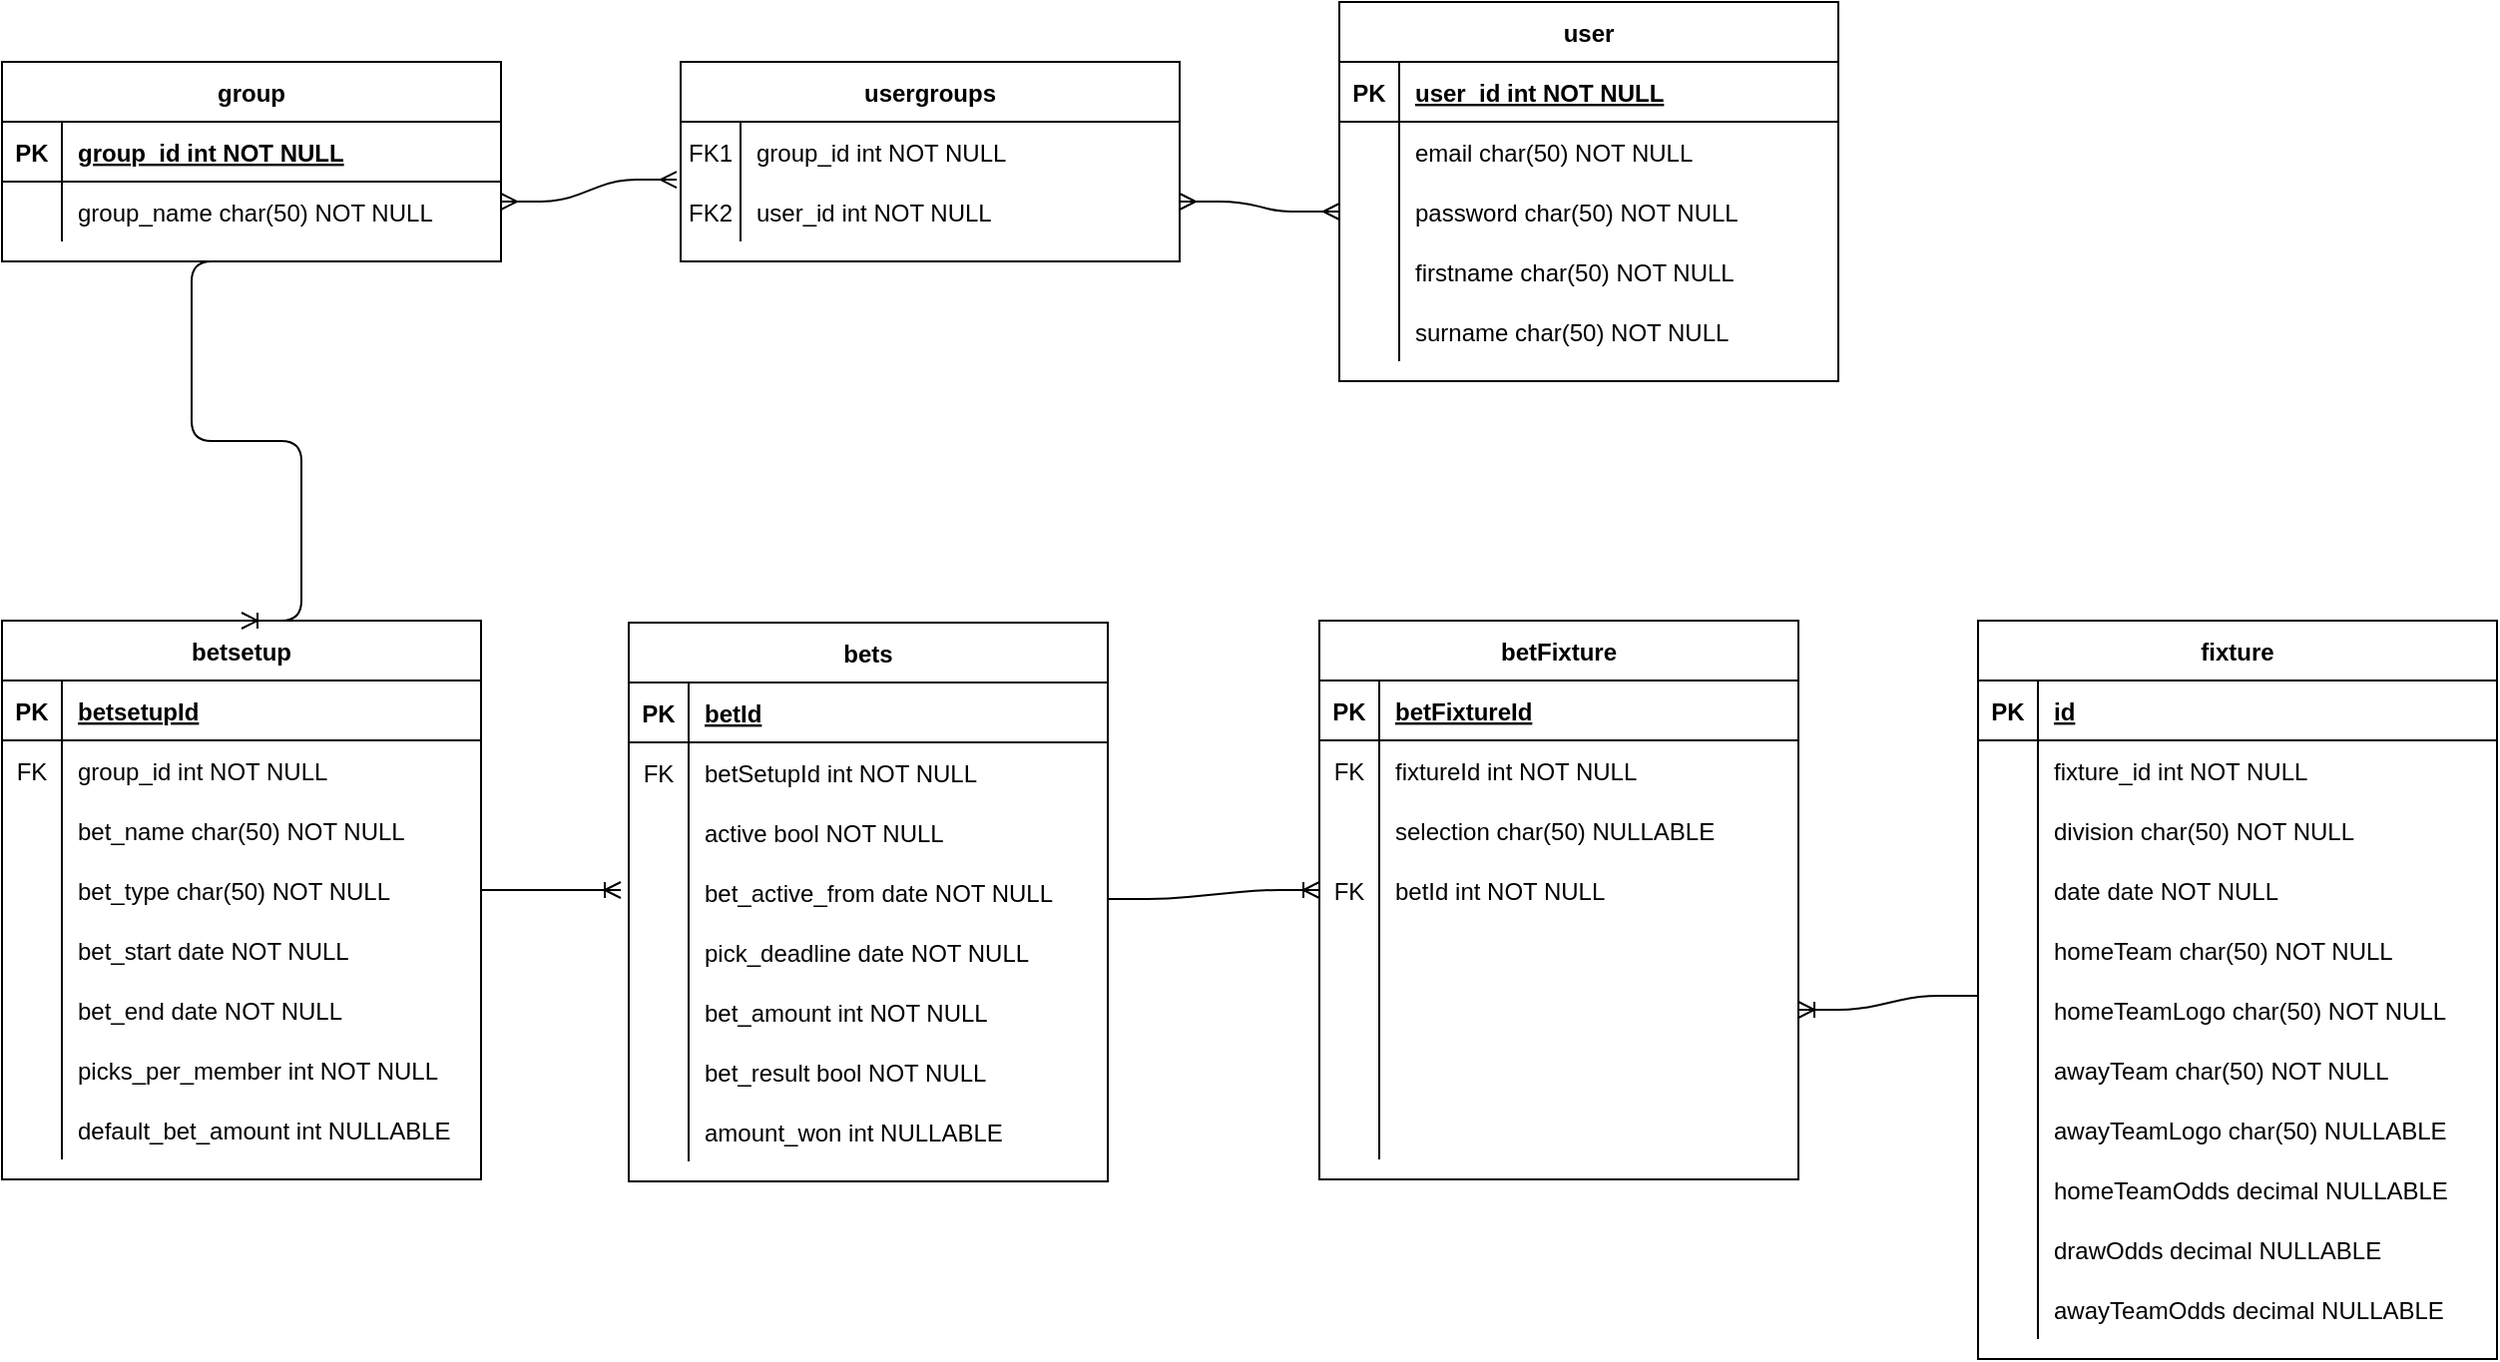 <mxfile version="14.2.7" type="github">
  <diagram id="R2lEEEUBdFMjLlhIrx00" name="Page-1">
    <mxGraphModel dx="1422" dy="763" grid="1" gridSize="10" guides="1" tooltips="1" connect="1" arrows="1" fold="1" page="1" pageScale="1" pageWidth="1600" pageHeight="900" math="0" shadow="0" extFonts="Permanent Marker^https://fonts.googleapis.com/css?family=Permanent+Marker">
      <root>
        <mxCell id="0" />
        <mxCell id="1" parent="0" />
        <mxCell id="C-vyLk0tnHw3VtMMgP7b-2" value="usergroups" style="shape=table;startSize=30;container=1;collapsible=1;childLayout=tableLayout;fixedRows=1;rowLines=0;fontStyle=1;align=center;resizeLast=1;" parent="1" vertex="1">
          <mxGeometry x="370" y="110" width="250" height="100" as="geometry" />
        </mxCell>
        <mxCell id="C-vyLk0tnHw3VtMMgP7b-6" value="" style="shape=partialRectangle;collapsible=0;dropTarget=0;pointerEvents=0;fillColor=none;points=[[0,0.5],[1,0.5]];portConstraint=eastwest;top=0;left=0;right=0;bottom=0;" parent="C-vyLk0tnHw3VtMMgP7b-2" vertex="1">
          <mxGeometry y="30" width="250" height="30" as="geometry" />
        </mxCell>
        <mxCell id="C-vyLk0tnHw3VtMMgP7b-7" value="FK1" style="shape=partialRectangle;overflow=hidden;connectable=0;fillColor=none;top=0;left=0;bottom=0;right=0;" parent="C-vyLk0tnHw3VtMMgP7b-6" vertex="1">
          <mxGeometry width="30" height="30" as="geometry" />
        </mxCell>
        <mxCell id="C-vyLk0tnHw3VtMMgP7b-8" value="group_id int NOT NULL" style="shape=partialRectangle;overflow=hidden;connectable=0;fillColor=none;top=0;left=0;bottom=0;right=0;align=left;spacingLeft=6;" parent="C-vyLk0tnHw3VtMMgP7b-6" vertex="1">
          <mxGeometry x="30" width="220" height="30" as="geometry" />
        </mxCell>
        <mxCell id="C-vyLk0tnHw3VtMMgP7b-9" value="" style="shape=partialRectangle;collapsible=0;dropTarget=0;pointerEvents=0;fillColor=none;points=[[0,0.5],[1,0.5]];portConstraint=eastwest;top=0;left=0;right=0;bottom=0;" parent="C-vyLk0tnHw3VtMMgP7b-2" vertex="1">
          <mxGeometry y="60" width="250" height="30" as="geometry" />
        </mxCell>
        <mxCell id="C-vyLk0tnHw3VtMMgP7b-10" value="FK2" style="shape=partialRectangle;overflow=hidden;connectable=0;fillColor=none;top=0;left=0;bottom=0;right=0;" parent="C-vyLk0tnHw3VtMMgP7b-9" vertex="1">
          <mxGeometry width="30" height="30" as="geometry" />
        </mxCell>
        <mxCell id="C-vyLk0tnHw3VtMMgP7b-11" value="user_id int NOT NULL" style="shape=partialRectangle;overflow=hidden;connectable=0;fillColor=none;top=0;left=0;bottom=0;right=0;align=left;spacingLeft=6;" parent="C-vyLk0tnHw3VtMMgP7b-9" vertex="1">
          <mxGeometry x="30" width="220" height="30" as="geometry" />
        </mxCell>
        <mxCell id="C-vyLk0tnHw3VtMMgP7b-13" value="user" style="shape=table;startSize=30;container=1;collapsible=1;childLayout=tableLayout;fixedRows=1;rowLines=0;fontStyle=1;align=center;resizeLast=1;" parent="1" vertex="1">
          <mxGeometry x="700" y="80" width="250" height="190" as="geometry">
            <mxRectangle x="450" y="280" width="60" height="30" as="alternateBounds" />
          </mxGeometry>
        </mxCell>
        <mxCell id="C-vyLk0tnHw3VtMMgP7b-14" value="" style="shape=partialRectangle;collapsible=0;dropTarget=0;pointerEvents=0;fillColor=none;points=[[0,0.5],[1,0.5]];portConstraint=eastwest;top=0;left=0;right=0;bottom=1;" parent="C-vyLk0tnHw3VtMMgP7b-13" vertex="1">
          <mxGeometry y="30" width="250" height="30" as="geometry" />
        </mxCell>
        <mxCell id="C-vyLk0tnHw3VtMMgP7b-15" value="PK" style="shape=partialRectangle;overflow=hidden;connectable=0;fillColor=none;top=0;left=0;bottom=0;right=0;fontStyle=1;" parent="C-vyLk0tnHw3VtMMgP7b-14" vertex="1">
          <mxGeometry width="30" height="30" as="geometry" />
        </mxCell>
        <mxCell id="C-vyLk0tnHw3VtMMgP7b-16" value="user_id int NOT NULL " style="shape=partialRectangle;overflow=hidden;connectable=0;fillColor=none;top=0;left=0;bottom=0;right=0;align=left;spacingLeft=6;fontStyle=5;" parent="C-vyLk0tnHw3VtMMgP7b-14" vertex="1">
          <mxGeometry x="30" width="220" height="30" as="geometry" />
        </mxCell>
        <mxCell id="C-vyLk0tnHw3VtMMgP7b-17" value="" style="shape=partialRectangle;collapsible=0;dropTarget=0;pointerEvents=0;fillColor=none;points=[[0,0.5],[1,0.5]];portConstraint=eastwest;top=0;left=0;right=0;bottom=0;" parent="C-vyLk0tnHw3VtMMgP7b-13" vertex="1">
          <mxGeometry y="60" width="250" height="30" as="geometry" />
        </mxCell>
        <mxCell id="C-vyLk0tnHw3VtMMgP7b-18" value="" style="shape=partialRectangle;overflow=hidden;connectable=0;fillColor=none;top=0;left=0;bottom=0;right=0;" parent="C-vyLk0tnHw3VtMMgP7b-17" vertex="1">
          <mxGeometry width="30" height="30" as="geometry" />
        </mxCell>
        <mxCell id="C-vyLk0tnHw3VtMMgP7b-19" value="email char(50) NOT NULL" style="shape=partialRectangle;overflow=hidden;connectable=0;fillColor=none;top=0;left=0;bottom=0;right=0;align=left;spacingLeft=6;" parent="C-vyLk0tnHw3VtMMgP7b-17" vertex="1">
          <mxGeometry x="30" width="220" height="30" as="geometry" />
        </mxCell>
        <mxCell id="C-vyLk0tnHw3VtMMgP7b-20" value="" style="shape=partialRectangle;collapsible=0;dropTarget=0;pointerEvents=0;fillColor=none;points=[[0,0.5],[1,0.5]];portConstraint=eastwest;top=0;left=0;right=0;bottom=0;" parent="C-vyLk0tnHw3VtMMgP7b-13" vertex="1">
          <mxGeometry y="90" width="250" height="30" as="geometry" />
        </mxCell>
        <mxCell id="C-vyLk0tnHw3VtMMgP7b-21" value="" style="shape=partialRectangle;overflow=hidden;connectable=0;fillColor=none;top=0;left=0;bottom=0;right=0;" parent="C-vyLk0tnHw3VtMMgP7b-20" vertex="1">
          <mxGeometry width="30" height="30" as="geometry" />
        </mxCell>
        <mxCell id="C-vyLk0tnHw3VtMMgP7b-22" value="password char(50) NOT NULL" style="shape=partialRectangle;overflow=hidden;connectable=0;fillColor=none;top=0;left=0;bottom=0;right=0;align=left;spacingLeft=6;" parent="C-vyLk0tnHw3VtMMgP7b-20" vertex="1">
          <mxGeometry x="30" width="220" height="30" as="geometry" />
        </mxCell>
        <mxCell id="M3J5RKc8SscVKrn_8IA6-20" style="shape=partialRectangle;collapsible=0;dropTarget=0;pointerEvents=0;fillColor=none;points=[[0,0.5],[1,0.5]];portConstraint=eastwest;top=0;left=0;right=0;bottom=0;" parent="C-vyLk0tnHw3VtMMgP7b-13" vertex="1">
          <mxGeometry y="120" width="250" height="30" as="geometry" />
        </mxCell>
        <mxCell id="M3J5RKc8SscVKrn_8IA6-21" style="shape=partialRectangle;overflow=hidden;connectable=0;fillColor=none;top=0;left=0;bottom=0;right=0;" parent="M3J5RKc8SscVKrn_8IA6-20" vertex="1">
          <mxGeometry width="30" height="30" as="geometry" />
        </mxCell>
        <mxCell id="M3J5RKc8SscVKrn_8IA6-22" value="firstname char(50) NOT NULL" style="shape=partialRectangle;overflow=hidden;connectable=0;fillColor=none;top=0;left=0;bottom=0;right=0;align=left;spacingLeft=6;" parent="M3J5RKc8SscVKrn_8IA6-20" vertex="1">
          <mxGeometry x="30" width="220" height="30" as="geometry" />
        </mxCell>
        <mxCell id="M3J5RKc8SscVKrn_8IA6-23" style="shape=partialRectangle;collapsible=0;dropTarget=0;pointerEvents=0;fillColor=none;points=[[0,0.5],[1,0.5]];portConstraint=eastwest;top=0;left=0;right=0;bottom=0;" parent="C-vyLk0tnHw3VtMMgP7b-13" vertex="1">
          <mxGeometry y="150" width="250" height="30" as="geometry" />
        </mxCell>
        <mxCell id="M3J5RKc8SscVKrn_8IA6-24" style="shape=partialRectangle;overflow=hidden;connectable=0;fillColor=none;top=0;left=0;bottom=0;right=0;" parent="M3J5RKc8SscVKrn_8IA6-23" vertex="1">
          <mxGeometry width="30" height="30" as="geometry" />
        </mxCell>
        <mxCell id="M3J5RKc8SscVKrn_8IA6-25" value="surname char(50) NOT NULL" style="shape=partialRectangle;overflow=hidden;connectable=0;fillColor=none;top=0;left=0;bottom=0;right=0;align=left;spacingLeft=6;" parent="M3J5RKc8SscVKrn_8IA6-23" vertex="1">
          <mxGeometry x="30" width="220" height="30" as="geometry" />
        </mxCell>
        <mxCell id="C-vyLk0tnHw3VtMMgP7b-23" value="group" style="shape=table;startSize=30;container=1;collapsible=1;childLayout=tableLayout;fixedRows=1;rowLines=0;fontStyle=1;align=center;resizeLast=1;" parent="1" vertex="1">
          <mxGeometry x="30" y="110" width="250" height="100" as="geometry" />
        </mxCell>
        <mxCell id="C-vyLk0tnHw3VtMMgP7b-24" value="" style="shape=partialRectangle;collapsible=0;dropTarget=0;pointerEvents=0;fillColor=none;points=[[0,0.5],[1,0.5]];portConstraint=eastwest;top=0;left=0;right=0;bottom=1;" parent="C-vyLk0tnHw3VtMMgP7b-23" vertex="1">
          <mxGeometry y="30" width="250" height="30" as="geometry" />
        </mxCell>
        <mxCell id="C-vyLk0tnHw3VtMMgP7b-25" value="PK" style="shape=partialRectangle;overflow=hidden;connectable=0;fillColor=none;top=0;left=0;bottom=0;right=0;fontStyle=1;" parent="C-vyLk0tnHw3VtMMgP7b-24" vertex="1">
          <mxGeometry width="30" height="30" as="geometry" />
        </mxCell>
        <mxCell id="C-vyLk0tnHw3VtMMgP7b-26" value="group_id int NOT NULL " style="shape=partialRectangle;overflow=hidden;connectable=0;fillColor=none;top=0;left=0;bottom=0;right=0;align=left;spacingLeft=6;fontStyle=5;" parent="C-vyLk0tnHw3VtMMgP7b-24" vertex="1">
          <mxGeometry x="30" width="220" height="30" as="geometry" />
        </mxCell>
        <mxCell id="C-vyLk0tnHw3VtMMgP7b-27" value="" style="shape=partialRectangle;collapsible=0;dropTarget=0;pointerEvents=0;fillColor=none;points=[[0,0.5],[1,0.5]];portConstraint=eastwest;top=0;left=0;right=0;bottom=0;" parent="C-vyLk0tnHw3VtMMgP7b-23" vertex="1">
          <mxGeometry y="60" width="250" height="30" as="geometry" />
        </mxCell>
        <mxCell id="C-vyLk0tnHw3VtMMgP7b-28" value="" style="shape=partialRectangle;overflow=hidden;connectable=0;fillColor=none;top=0;left=0;bottom=0;right=0;" parent="C-vyLk0tnHw3VtMMgP7b-27" vertex="1">
          <mxGeometry width="30" height="30" as="geometry" />
        </mxCell>
        <mxCell id="C-vyLk0tnHw3VtMMgP7b-29" value="group_name char(50) NOT NULL" style="shape=partialRectangle;overflow=hidden;connectable=0;fillColor=none;top=0;left=0;bottom=0;right=0;align=left;spacingLeft=6;" parent="C-vyLk0tnHw3VtMMgP7b-27" vertex="1">
          <mxGeometry x="30" width="220" height="30" as="geometry" />
        </mxCell>
        <mxCell id="M3J5RKc8SscVKrn_8IA6-26" value="bets" style="shape=table;startSize=30;container=1;collapsible=1;childLayout=tableLayout;fixedRows=1;rowLines=0;fontStyle=1;align=center;resizeLast=1;" parent="1" vertex="1">
          <mxGeometry x="344" y="391" width="240" height="280" as="geometry" />
        </mxCell>
        <mxCell id="M3J5RKc8SscVKrn_8IA6-27" value="" style="shape=partialRectangle;collapsible=0;dropTarget=0;pointerEvents=0;fillColor=none;top=0;left=0;bottom=1;right=0;points=[[0,0.5],[1,0.5]];portConstraint=eastwest;" parent="M3J5RKc8SscVKrn_8IA6-26" vertex="1">
          <mxGeometry y="30" width="240" height="30" as="geometry" />
        </mxCell>
        <mxCell id="M3J5RKc8SscVKrn_8IA6-28" value="PK" style="shape=partialRectangle;connectable=0;fillColor=none;top=0;left=0;bottom=0;right=0;fontStyle=1;overflow=hidden;" parent="M3J5RKc8SscVKrn_8IA6-27" vertex="1">
          <mxGeometry width="30" height="30" as="geometry" />
        </mxCell>
        <mxCell id="M3J5RKc8SscVKrn_8IA6-29" value="betId" style="shape=partialRectangle;connectable=0;fillColor=none;top=0;left=0;bottom=0;right=0;align=left;spacingLeft=6;fontStyle=5;overflow=hidden;" parent="M3J5RKc8SscVKrn_8IA6-27" vertex="1">
          <mxGeometry x="30" width="210" height="30" as="geometry" />
        </mxCell>
        <mxCell id="M3J5RKc8SscVKrn_8IA6-30" value="" style="shape=partialRectangle;collapsible=0;dropTarget=0;pointerEvents=0;fillColor=none;top=0;left=0;bottom=0;right=0;points=[[0,0.5],[1,0.5]];portConstraint=eastwest;" parent="M3J5RKc8SscVKrn_8IA6-26" vertex="1">
          <mxGeometry y="60" width="240" height="30" as="geometry" />
        </mxCell>
        <mxCell id="M3J5RKc8SscVKrn_8IA6-31" value="FK" style="shape=partialRectangle;connectable=0;fillColor=none;top=0;left=0;bottom=0;right=0;editable=1;overflow=hidden;" parent="M3J5RKc8SscVKrn_8IA6-30" vertex="1">
          <mxGeometry width="30" height="30" as="geometry" />
        </mxCell>
        <mxCell id="M3J5RKc8SscVKrn_8IA6-32" value="betSetupId int NOT NULL" style="shape=partialRectangle;connectable=0;fillColor=none;top=0;left=0;bottom=0;right=0;align=left;spacingLeft=6;overflow=hidden;" parent="M3J5RKc8SscVKrn_8IA6-30" vertex="1">
          <mxGeometry x="30" width="210" height="30" as="geometry" />
        </mxCell>
        <mxCell id="M3J5RKc8SscVKrn_8IA6-33" value="" style="shape=partialRectangle;collapsible=0;dropTarget=0;pointerEvents=0;fillColor=none;top=0;left=0;bottom=0;right=0;points=[[0,0.5],[1,0.5]];portConstraint=eastwest;" parent="M3J5RKc8SscVKrn_8IA6-26" vertex="1">
          <mxGeometry y="90" width="240" height="30" as="geometry" />
        </mxCell>
        <mxCell id="M3J5RKc8SscVKrn_8IA6-34" value="" style="shape=partialRectangle;connectable=0;fillColor=none;top=0;left=0;bottom=0;right=0;editable=1;overflow=hidden;" parent="M3J5RKc8SscVKrn_8IA6-33" vertex="1">
          <mxGeometry width="30" height="30" as="geometry" />
        </mxCell>
        <mxCell id="M3J5RKc8SscVKrn_8IA6-35" value="active bool NOT NULL" style="shape=partialRectangle;connectable=0;fillColor=none;top=0;left=0;bottom=0;right=0;align=left;spacingLeft=6;overflow=hidden;" parent="M3J5RKc8SscVKrn_8IA6-33" vertex="1">
          <mxGeometry x="30" width="210" height="30" as="geometry" />
        </mxCell>
        <mxCell id="M3J5RKc8SscVKrn_8IA6-36" value="" style="shape=partialRectangle;collapsible=0;dropTarget=0;pointerEvents=0;fillColor=none;top=0;left=0;bottom=0;right=0;points=[[0,0.5],[1,0.5]];portConstraint=eastwest;" parent="M3J5RKc8SscVKrn_8IA6-26" vertex="1">
          <mxGeometry y="120" width="240" height="30" as="geometry" />
        </mxCell>
        <mxCell id="M3J5RKc8SscVKrn_8IA6-37" value="" style="shape=partialRectangle;connectable=0;fillColor=none;top=0;left=0;bottom=0;right=0;editable=1;overflow=hidden;" parent="M3J5RKc8SscVKrn_8IA6-36" vertex="1">
          <mxGeometry width="30" height="30" as="geometry" />
        </mxCell>
        <mxCell id="M3J5RKc8SscVKrn_8IA6-38" value="bet_active_from date NOT NULL" style="shape=partialRectangle;connectable=0;fillColor=none;top=0;left=0;bottom=0;right=0;align=left;spacingLeft=6;overflow=hidden;" parent="M3J5RKc8SscVKrn_8IA6-36" vertex="1">
          <mxGeometry x="30" width="210" height="30" as="geometry" />
        </mxCell>
        <mxCell id="M3J5RKc8SscVKrn_8IA6-42" style="shape=partialRectangle;collapsible=0;dropTarget=0;pointerEvents=0;fillColor=none;top=0;left=0;bottom=0;right=0;points=[[0,0.5],[1,0.5]];portConstraint=eastwest;" parent="M3J5RKc8SscVKrn_8IA6-26" vertex="1">
          <mxGeometry y="150" width="240" height="30" as="geometry" />
        </mxCell>
        <mxCell id="M3J5RKc8SscVKrn_8IA6-43" style="shape=partialRectangle;connectable=0;fillColor=none;top=0;left=0;bottom=0;right=0;editable=1;overflow=hidden;" parent="M3J5RKc8SscVKrn_8IA6-42" vertex="1">
          <mxGeometry width="30" height="30" as="geometry" />
        </mxCell>
        <mxCell id="M3J5RKc8SscVKrn_8IA6-44" value="pick_deadline date NOT NULL" style="shape=partialRectangle;connectable=0;fillColor=none;top=0;left=0;bottom=0;right=0;align=left;spacingLeft=6;overflow=hidden;" parent="M3J5RKc8SscVKrn_8IA6-42" vertex="1">
          <mxGeometry x="30" width="210" height="30" as="geometry" />
        </mxCell>
        <mxCell id="M3J5RKc8SscVKrn_8IA6-39" style="shape=partialRectangle;collapsible=0;dropTarget=0;pointerEvents=0;fillColor=none;top=0;left=0;bottom=0;right=0;points=[[0,0.5],[1,0.5]];portConstraint=eastwest;" parent="M3J5RKc8SscVKrn_8IA6-26" vertex="1">
          <mxGeometry y="180" width="240" height="30" as="geometry" />
        </mxCell>
        <mxCell id="M3J5RKc8SscVKrn_8IA6-40" style="shape=partialRectangle;connectable=0;fillColor=none;top=0;left=0;bottom=0;right=0;editable=1;overflow=hidden;" parent="M3J5RKc8SscVKrn_8IA6-39" vertex="1">
          <mxGeometry width="30" height="30" as="geometry" />
        </mxCell>
        <mxCell id="M3J5RKc8SscVKrn_8IA6-41" value="bet_amount int NOT NULL" style="shape=partialRectangle;connectable=0;fillColor=none;top=0;left=0;bottom=0;right=0;align=left;spacingLeft=6;overflow=hidden;" parent="M3J5RKc8SscVKrn_8IA6-39" vertex="1">
          <mxGeometry x="30" width="210" height="30" as="geometry" />
        </mxCell>
        <mxCell id="M3J5RKc8SscVKrn_8IA6-45" style="shape=partialRectangle;collapsible=0;dropTarget=0;pointerEvents=0;fillColor=none;top=0;left=0;bottom=0;right=0;points=[[0,0.5],[1,0.5]];portConstraint=eastwest;" parent="M3J5RKc8SscVKrn_8IA6-26" vertex="1">
          <mxGeometry y="210" width="240" height="30" as="geometry" />
        </mxCell>
        <mxCell id="M3J5RKc8SscVKrn_8IA6-46" style="shape=partialRectangle;connectable=0;fillColor=none;top=0;left=0;bottom=0;right=0;editable=1;overflow=hidden;" parent="M3J5RKc8SscVKrn_8IA6-45" vertex="1">
          <mxGeometry width="30" height="30" as="geometry" />
        </mxCell>
        <mxCell id="M3J5RKc8SscVKrn_8IA6-47" value="bet_result bool NOT NULL" style="shape=partialRectangle;connectable=0;fillColor=none;top=0;left=0;bottom=0;right=0;align=left;spacingLeft=6;overflow=hidden;" parent="M3J5RKc8SscVKrn_8IA6-45" vertex="1">
          <mxGeometry x="30" width="210" height="30" as="geometry" />
        </mxCell>
        <mxCell id="M3J5RKc8SscVKrn_8IA6-48" style="shape=partialRectangle;collapsible=0;dropTarget=0;pointerEvents=0;fillColor=none;top=0;left=0;bottom=0;right=0;points=[[0,0.5],[1,0.5]];portConstraint=eastwest;" parent="M3J5RKc8SscVKrn_8IA6-26" vertex="1">
          <mxGeometry y="240" width="240" height="30" as="geometry" />
        </mxCell>
        <mxCell id="M3J5RKc8SscVKrn_8IA6-49" style="shape=partialRectangle;connectable=0;fillColor=none;top=0;left=0;bottom=0;right=0;editable=1;overflow=hidden;" parent="M3J5RKc8SscVKrn_8IA6-48" vertex="1">
          <mxGeometry width="30" height="30" as="geometry" />
        </mxCell>
        <mxCell id="M3J5RKc8SscVKrn_8IA6-50" value="amount_won int NULLABLE" style="shape=partialRectangle;connectable=0;fillColor=none;top=0;left=0;bottom=0;right=0;align=left;spacingLeft=6;overflow=hidden;" parent="M3J5RKc8SscVKrn_8IA6-48" vertex="1">
          <mxGeometry x="30" width="210" height="30" as="geometry" />
        </mxCell>
        <mxCell id="M3J5RKc8SscVKrn_8IA6-51" value="betsetup" style="shape=table;startSize=30;container=1;collapsible=1;childLayout=tableLayout;fixedRows=1;rowLines=0;fontStyle=1;align=center;resizeLast=1;" parent="1" vertex="1">
          <mxGeometry x="30" y="390" width="240" height="280" as="geometry" />
        </mxCell>
        <mxCell id="M3J5RKc8SscVKrn_8IA6-52" value="" style="shape=partialRectangle;collapsible=0;dropTarget=0;pointerEvents=0;fillColor=none;top=0;left=0;bottom=1;right=0;points=[[0,0.5],[1,0.5]];portConstraint=eastwest;" parent="M3J5RKc8SscVKrn_8IA6-51" vertex="1">
          <mxGeometry y="30" width="240" height="30" as="geometry" />
        </mxCell>
        <mxCell id="M3J5RKc8SscVKrn_8IA6-53" value="PK" style="shape=partialRectangle;connectable=0;fillColor=none;top=0;left=0;bottom=0;right=0;fontStyle=1;overflow=hidden;" parent="M3J5RKc8SscVKrn_8IA6-52" vertex="1">
          <mxGeometry width="30" height="30" as="geometry" />
        </mxCell>
        <mxCell id="M3J5RKc8SscVKrn_8IA6-54" value="betsetupId" style="shape=partialRectangle;connectable=0;fillColor=none;top=0;left=0;bottom=0;right=0;align=left;spacingLeft=6;fontStyle=5;overflow=hidden;" parent="M3J5RKc8SscVKrn_8IA6-52" vertex="1">
          <mxGeometry x="30" width="210" height="30" as="geometry" />
        </mxCell>
        <mxCell id="M3J5RKc8SscVKrn_8IA6-55" value="" style="shape=partialRectangle;collapsible=0;dropTarget=0;pointerEvents=0;fillColor=none;top=0;left=0;bottom=0;right=0;points=[[0,0.5],[1,0.5]];portConstraint=eastwest;" parent="M3J5RKc8SscVKrn_8IA6-51" vertex="1">
          <mxGeometry y="60" width="240" height="30" as="geometry" />
        </mxCell>
        <mxCell id="M3J5RKc8SscVKrn_8IA6-56" value="FK" style="shape=partialRectangle;connectable=0;fillColor=none;top=0;left=0;bottom=0;right=0;editable=1;overflow=hidden;" parent="M3J5RKc8SscVKrn_8IA6-55" vertex="1">
          <mxGeometry width="30" height="30" as="geometry" />
        </mxCell>
        <mxCell id="M3J5RKc8SscVKrn_8IA6-57" value="group_id int NOT NULL" style="shape=partialRectangle;connectable=0;fillColor=none;top=0;left=0;bottom=0;right=0;align=left;spacingLeft=6;overflow=hidden;" parent="M3J5RKc8SscVKrn_8IA6-55" vertex="1">
          <mxGeometry x="30" width="210" height="30" as="geometry" />
        </mxCell>
        <mxCell id="M3J5RKc8SscVKrn_8IA6-58" value="" style="shape=partialRectangle;collapsible=0;dropTarget=0;pointerEvents=0;fillColor=none;top=0;left=0;bottom=0;right=0;points=[[0,0.5],[1,0.5]];portConstraint=eastwest;" parent="M3J5RKc8SscVKrn_8IA6-51" vertex="1">
          <mxGeometry y="90" width="240" height="30" as="geometry" />
        </mxCell>
        <mxCell id="M3J5RKc8SscVKrn_8IA6-59" value="" style="shape=partialRectangle;connectable=0;fillColor=none;top=0;left=0;bottom=0;right=0;editable=1;overflow=hidden;" parent="M3J5RKc8SscVKrn_8IA6-58" vertex="1">
          <mxGeometry width="30" height="30" as="geometry" />
        </mxCell>
        <mxCell id="M3J5RKc8SscVKrn_8IA6-60" value="bet_name char(50) NOT NULL" style="shape=partialRectangle;connectable=0;fillColor=none;top=0;left=0;bottom=0;right=0;align=left;spacingLeft=6;overflow=hidden;" parent="M3J5RKc8SscVKrn_8IA6-58" vertex="1">
          <mxGeometry x="30" width="210" height="30" as="geometry" />
        </mxCell>
        <mxCell id="M3J5RKc8SscVKrn_8IA6-61" value="" style="shape=partialRectangle;collapsible=0;dropTarget=0;pointerEvents=0;fillColor=none;top=0;left=0;bottom=0;right=0;points=[[0,0.5],[1,0.5]];portConstraint=eastwest;" parent="M3J5RKc8SscVKrn_8IA6-51" vertex="1">
          <mxGeometry y="120" width="240" height="30" as="geometry" />
        </mxCell>
        <mxCell id="M3J5RKc8SscVKrn_8IA6-62" value="" style="shape=partialRectangle;connectable=0;fillColor=none;top=0;left=0;bottom=0;right=0;editable=1;overflow=hidden;" parent="M3J5RKc8SscVKrn_8IA6-61" vertex="1">
          <mxGeometry width="30" height="30" as="geometry" />
        </mxCell>
        <mxCell id="M3J5RKc8SscVKrn_8IA6-63" value="bet_type char(50) NOT NULL" style="shape=partialRectangle;connectable=0;fillColor=none;top=0;left=0;bottom=0;right=0;align=left;spacingLeft=6;overflow=hidden;" parent="M3J5RKc8SscVKrn_8IA6-61" vertex="1">
          <mxGeometry x="30" width="210" height="30" as="geometry" />
        </mxCell>
        <mxCell id="M3J5RKc8SscVKrn_8IA6-64" style="shape=partialRectangle;collapsible=0;dropTarget=0;pointerEvents=0;fillColor=none;top=0;left=0;bottom=0;right=0;points=[[0,0.5],[1,0.5]];portConstraint=eastwest;" parent="M3J5RKc8SscVKrn_8IA6-51" vertex="1">
          <mxGeometry y="150" width="240" height="30" as="geometry" />
        </mxCell>
        <mxCell id="M3J5RKc8SscVKrn_8IA6-65" style="shape=partialRectangle;connectable=0;fillColor=none;top=0;left=0;bottom=0;right=0;editable=1;overflow=hidden;" parent="M3J5RKc8SscVKrn_8IA6-64" vertex="1">
          <mxGeometry width="30" height="30" as="geometry" />
        </mxCell>
        <mxCell id="M3J5RKc8SscVKrn_8IA6-66" value="bet_start date NOT NULL" style="shape=partialRectangle;connectable=0;fillColor=none;top=0;left=0;bottom=0;right=0;align=left;spacingLeft=6;overflow=hidden;" parent="M3J5RKc8SscVKrn_8IA6-64" vertex="1">
          <mxGeometry x="30" width="210" height="30" as="geometry" />
        </mxCell>
        <mxCell id="M3J5RKc8SscVKrn_8IA6-67" style="shape=partialRectangle;collapsible=0;dropTarget=0;pointerEvents=0;fillColor=none;top=0;left=0;bottom=0;right=0;points=[[0,0.5],[1,0.5]];portConstraint=eastwest;" parent="M3J5RKc8SscVKrn_8IA6-51" vertex="1">
          <mxGeometry y="180" width="240" height="30" as="geometry" />
        </mxCell>
        <mxCell id="M3J5RKc8SscVKrn_8IA6-68" style="shape=partialRectangle;connectable=0;fillColor=none;top=0;left=0;bottom=0;right=0;editable=1;overflow=hidden;" parent="M3J5RKc8SscVKrn_8IA6-67" vertex="1">
          <mxGeometry width="30" height="30" as="geometry" />
        </mxCell>
        <mxCell id="M3J5RKc8SscVKrn_8IA6-69" value="bet_end date NOT NULL" style="shape=partialRectangle;connectable=0;fillColor=none;top=0;left=0;bottom=0;right=0;align=left;spacingLeft=6;overflow=hidden;" parent="M3J5RKc8SscVKrn_8IA6-67" vertex="1">
          <mxGeometry x="30" width="210" height="30" as="geometry" />
        </mxCell>
        <mxCell id="M3J5RKc8SscVKrn_8IA6-70" style="shape=partialRectangle;collapsible=0;dropTarget=0;pointerEvents=0;fillColor=none;top=0;left=0;bottom=0;right=0;points=[[0,0.5],[1,0.5]];portConstraint=eastwest;" parent="M3J5RKc8SscVKrn_8IA6-51" vertex="1">
          <mxGeometry y="210" width="240" height="30" as="geometry" />
        </mxCell>
        <mxCell id="M3J5RKc8SscVKrn_8IA6-71" style="shape=partialRectangle;connectable=0;fillColor=none;top=0;left=0;bottom=0;right=0;editable=1;overflow=hidden;" parent="M3J5RKc8SscVKrn_8IA6-70" vertex="1">
          <mxGeometry width="30" height="30" as="geometry" />
        </mxCell>
        <mxCell id="M3J5RKc8SscVKrn_8IA6-72" value="picks_per_member int NOT NULL" style="shape=partialRectangle;connectable=0;fillColor=none;top=0;left=0;bottom=0;right=0;align=left;spacingLeft=6;overflow=hidden;" parent="M3J5RKc8SscVKrn_8IA6-70" vertex="1">
          <mxGeometry x="30" width="210" height="30" as="geometry" />
        </mxCell>
        <mxCell id="M3J5RKc8SscVKrn_8IA6-73" style="shape=partialRectangle;collapsible=0;dropTarget=0;pointerEvents=0;fillColor=none;top=0;left=0;bottom=0;right=0;points=[[0,0.5],[1,0.5]];portConstraint=eastwest;" parent="M3J5RKc8SscVKrn_8IA6-51" vertex="1">
          <mxGeometry y="240" width="240" height="30" as="geometry" />
        </mxCell>
        <mxCell id="M3J5RKc8SscVKrn_8IA6-74" style="shape=partialRectangle;connectable=0;fillColor=none;top=0;left=0;bottom=0;right=0;editable=1;overflow=hidden;" parent="M3J5RKc8SscVKrn_8IA6-73" vertex="1">
          <mxGeometry width="30" height="30" as="geometry" />
        </mxCell>
        <mxCell id="M3J5RKc8SscVKrn_8IA6-75" value="default_bet_amount int NULLABLE" style="shape=partialRectangle;connectable=0;fillColor=none;top=0;left=0;bottom=0;right=0;align=left;spacingLeft=6;overflow=hidden;" parent="M3J5RKc8SscVKrn_8IA6-73" vertex="1">
          <mxGeometry x="30" width="210" height="30" as="geometry" />
        </mxCell>
        <mxCell id="M3J5RKc8SscVKrn_8IA6-80" value="" style="edgeStyle=entityRelationEdgeStyle;fontSize=12;html=1;endArrow=ERoneToMany;exitX=0.5;exitY=1;exitDx=0;exitDy=0;entryX=0.5;entryY=0;entryDx=0;entryDy=0;" parent="1" source="C-vyLk0tnHw3VtMMgP7b-23" target="M3J5RKc8SscVKrn_8IA6-51" edge="1">
          <mxGeometry width="100" height="100" relative="1" as="geometry">
            <mxPoint x="150" y="340" as="sourcePoint" />
            <mxPoint x="250" y="240" as="targetPoint" />
          </mxGeometry>
        </mxCell>
        <mxCell id="M3J5RKc8SscVKrn_8IA6-82" value="" style="edgeStyle=entityRelationEdgeStyle;fontSize=12;html=1;endArrow=ERoneToMany;exitX=1;exitY=0.5;exitDx=0;exitDy=0;" parent="1" source="M3J5RKc8SscVKrn_8IA6-61" edge="1">
          <mxGeometry width="100" height="100" relative="1" as="geometry">
            <mxPoint x="320" y="590" as="sourcePoint" />
            <mxPoint x="340" y="525" as="targetPoint" />
          </mxGeometry>
        </mxCell>
        <mxCell id="M3J5RKc8SscVKrn_8IA6-83" value="" style="edgeStyle=entityRelationEdgeStyle;fontSize=12;html=1;endArrow=ERmany;startArrow=ERmany;entryX=-0.008;entryY=-0.033;entryDx=0;entryDy=0;entryPerimeter=0;" parent="1" target="C-vyLk0tnHw3VtMMgP7b-9" edge="1">
          <mxGeometry width="100" height="100" relative="1" as="geometry">
            <mxPoint x="280" y="180" as="sourcePoint" />
            <mxPoint x="380" y="80" as="targetPoint" />
          </mxGeometry>
        </mxCell>
        <mxCell id="M3J5RKc8SscVKrn_8IA6-84" value="" style="edgeStyle=entityRelationEdgeStyle;fontSize=12;html=1;endArrow=ERmany;startArrow=ERmany;entryX=0;entryY=0.5;entryDx=0;entryDy=0;" parent="1" target="C-vyLk0tnHw3VtMMgP7b-20" edge="1">
          <mxGeometry width="100" height="100" relative="1" as="geometry">
            <mxPoint x="620" y="180" as="sourcePoint" />
            <mxPoint x="720" y="80" as="targetPoint" />
          </mxGeometry>
        </mxCell>
        <mxCell id="M3J5RKc8SscVKrn_8IA6-85" value="betFixture" style="shape=table;startSize=30;container=1;collapsible=1;childLayout=tableLayout;fixedRows=1;rowLines=0;fontStyle=1;align=center;resizeLast=1;" parent="1" vertex="1">
          <mxGeometry x="690" y="390" width="240" height="280" as="geometry" />
        </mxCell>
        <mxCell id="M3J5RKc8SscVKrn_8IA6-86" value="" style="shape=partialRectangle;collapsible=0;dropTarget=0;pointerEvents=0;fillColor=none;top=0;left=0;bottom=1;right=0;points=[[0,0.5],[1,0.5]];portConstraint=eastwest;" parent="M3J5RKc8SscVKrn_8IA6-85" vertex="1">
          <mxGeometry y="30" width="240" height="30" as="geometry" />
        </mxCell>
        <mxCell id="M3J5RKc8SscVKrn_8IA6-87" value="PK" style="shape=partialRectangle;connectable=0;fillColor=none;top=0;left=0;bottom=0;right=0;fontStyle=1;overflow=hidden;" parent="M3J5RKc8SscVKrn_8IA6-86" vertex="1">
          <mxGeometry width="30" height="30" as="geometry" />
        </mxCell>
        <mxCell id="M3J5RKc8SscVKrn_8IA6-88" value="betFixtureId" style="shape=partialRectangle;connectable=0;fillColor=none;top=0;left=0;bottom=0;right=0;align=left;spacingLeft=6;fontStyle=5;overflow=hidden;" parent="M3J5RKc8SscVKrn_8IA6-86" vertex="1">
          <mxGeometry x="30" width="210" height="30" as="geometry" />
        </mxCell>
        <mxCell id="M3J5RKc8SscVKrn_8IA6-89" value="" style="shape=partialRectangle;collapsible=0;dropTarget=0;pointerEvents=0;fillColor=none;top=0;left=0;bottom=0;right=0;points=[[0,0.5],[1,0.5]];portConstraint=eastwest;" parent="M3J5RKc8SscVKrn_8IA6-85" vertex="1">
          <mxGeometry y="60" width="240" height="30" as="geometry" />
        </mxCell>
        <mxCell id="M3J5RKc8SscVKrn_8IA6-90" value="FK" style="shape=partialRectangle;connectable=0;fillColor=none;top=0;left=0;bottom=0;right=0;editable=1;overflow=hidden;" parent="M3J5RKc8SscVKrn_8IA6-89" vertex="1">
          <mxGeometry width="30" height="30" as="geometry" />
        </mxCell>
        <mxCell id="M3J5RKc8SscVKrn_8IA6-91" value="fixtureId int NOT NULL" style="shape=partialRectangle;connectable=0;fillColor=none;top=0;left=0;bottom=0;right=0;align=left;spacingLeft=6;overflow=hidden;" parent="M3J5RKc8SscVKrn_8IA6-89" vertex="1">
          <mxGeometry x="30" width="210" height="30" as="geometry" />
        </mxCell>
        <mxCell id="M3J5RKc8SscVKrn_8IA6-92" value="" style="shape=partialRectangle;collapsible=0;dropTarget=0;pointerEvents=0;fillColor=none;top=0;left=0;bottom=0;right=0;points=[[0,0.5],[1,0.5]];portConstraint=eastwest;" parent="M3J5RKc8SscVKrn_8IA6-85" vertex="1">
          <mxGeometry y="90" width="240" height="30" as="geometry" />
        </mxCell>
        <mxCell id="M3J5RKc8SscVKrn_8IA6-93" value="" style="shape=partialRectangle;connectable=0;fillColor=none;top=0;left=0;bottom=0;right=0;editable=1;overflow=hidden;" parent="M3J5RKc8SscVKrn_8IA6-92" vertex="1">
          <mxGeometry width="30" height="30" as="geometry" />
        </mxCell>
        <mxCell id="M3J5RKc8SscVKrn_8IA6-94" value="selection char(50) NULLABLE" style="shape=partialRectangle;connectable=0;fillColor=none;top=0;left=0;bottom=0;right=0;align=left;spacingLeft=6;overflow=hidden;" parent="M3J5RKc8SscVKrn_8IA6-92" vertex="1">
          <mxGeometry x="30" width="210" height="30" as="geometry" />
        </mxCell>
        <mxCell id="M3J5RKc8SscVKrn_8IA6-95" value="" style="shape=partialRectangle;collapsible=0;dropTarget=0;pointerEvents=0;fillColor=none;top=0;left=0;bottom=0;right=0;points=[[0,0.5],[1,0.5]];portConstraint=eastwest;" parent="M3J5RKc8SscVKrn_8IA6-85" vertex="1">
          <mxGeometry y="120" width="240" height="30" as="geometry" />
        </mxCell>
        <mxCell id="M3J5RKc8SscVKrn_8IA6-96" value="FK" style="shape=partialRectangle;connectable=0;fillColor=none;top=0;left=0;bottom=0;right=0;editable=1;overflow=hidden;" parent="M3J5RKc8SscVKrn_8IA6-95" vertex="1">
          <mxGeometry width="30" height="30" as="geometry" />
        </mxCell>
        <mxCell id="M3J5RKc8SscVKrn_8IA6-97" value="betId int NOT NULL" style="shape=partialRectangle;connectable=0;fillColor=none;top=0;left=0;bottom=0;right=0;align=left;spacingLeft=6;overflow=hidden;" parent="M3J5RKc8SscVKrn_8IA6-95" vertex="1">
          <mxGeometry x="30" width="210" height="30" as="geometry" />
        </mxCell>
        <mxCell id="M3J5RKc8SscVKrn_8IA6-98" style="shape=partialRectangle;collapsible=0;dropTarget=0;pointerEvents=0;fillColor=none;top=0;left=0;bottom=0;right=0;points=[[0,0.5],[1,0.5]];portConstraint=eastwest;" parent="M3J5RKc8SscVKrn_8IA6-85" vertex="1">
          <mxGeometry y="150" width="240" height="30" as="geometry" />
        </mxCell>
        <mxCell id="M3J5RKc8SscVKrn_8IA6-99" style="shape=partialRectangle;connectable=0;fillColor=none;top=0;left=0;bottom=0;right=0;editable=1;overflow=hidden;" parent="M3J5RKc8SscVKrn_8IA6-98" vertex="1">
          <mxGeometry width="30" height="30" as="geometry" />
        </mxCell>
        <mxCell id="M3J5RKc8SscVKrn_8IA6-100" value="" style="shape=partialRectangle;connectable=0;fillColor=none;top=0;left=0;bottom=0;right=0;align=left;spacingLeft=6;overflow=hidden;" parent="M3J5RKc8SscVKrn_8IA6-98" vertex="1">
          <mxGeometry x="30" width="210" height="30" as="geometry" />
        </mxCell>
        <mxCell id="M3J5RKc8SscVKrn_8IA6-101" style="shape=partialRectangle;collapsible=0;dropTarget=0;pointerEvents=0;fillColor=none;top=0;left=0;bottom=0;right=0;points=[[0,0.5],[1,0.5]];portConstraint=eastwest;" parent="M3J5RKc8SscVKrn_8IA6-85" vertex="1">
          <mxGeometry y="180" width="240" height="30" as="geometry" />
        </mxCell>
        <mxCell id="M3J5RKc8SscVKrn_8IA6-102" style="shape=partialRectangle;connectable=0;fillColor=none;top=0;left=0;bottom=0;right=0;editable=1;overflow=hidden;" parent="M3J5RKc8SscVKrn_8IA6-101" vertex="1">
          <mxGeometry width="30" height="30" as="geometry" />
        </mxCell>
        <mxCell id="M3J5RKc8SscVKrn_8IA6-103" value="" style="shape=partialRectangle;connectable=0;fillColor=none;top=0;left=0;bottom=0;right=0;align=left;spacingLeft=6;overflow=hidden;" parent="M3J5RKc8SscVKrn_8IA6-101" vertex="1">
          <mxGeometry x="30" width="210" height="30" as="geometry" />
        </mxCell>
        <mxCell id="M3J5RKc8SscVKrn_8IA6-104" style="shape=partialRectangle;collapsible=0;dropTarget=0;pointerEvents=0;fillColor=none;top=0;left=0;bottom=0;right=0;points=[[0,0.5],[1,0.5]];portConstraint=eastwest;" parent="M3J5RKc8SscVKrn_8IA6-85" vertex="1">
          <mxGeometry y="210" width="240" height="30" as="geometry" />
        </mxCell>
        <mxCell id="M3J5RKc8SscVKrn_8IA6-105" style="shape=partialRectangle;connectable=0;fillColor=none;top=0;left=0;bottom=0;right=0;editable=1;overflow=hidden;" parent="M3J5RKc8SscVKrn_8IA6-104" vertex="1">
          <mxGeometry width="30" height="30" as="geometry" />
        </mxCell>
        <mxCell id="M3J5RKc8SscVKrn_8IA6-106" value="" style="shape=partialRectangle;connectable=0;fillColor=none;top=0;left=0;bottom=0;right=0;align=left;spacingLeft=6;overflow=hidden;" parent="M3J5RKc8SscVKrn_8IA6-104" vertex="1">
          <mxGeometry x="30" width="210" height="30" as="geometry" />
        </mxCell>
        <mxCell id="M3J5RKc8SscVKrn_8IA6-107" style="shape=partialRectangle;collapsible=0;dropTarget=0;pointerEvents=0;fillColor=none;top=0;left=0;bottom=0;right=0;points=[[0,0.5],[1,0.5]];portConstraint=eastwest;" parent="M3J5RKc8SscVKrn_8IA6-85" vertex="1">
          <mxGeometry y="240" width="240" height="30" as="geometry" />
        </mxCell>
        <mxCell id="M3J5RKc8SscVKrn_8IA6-108" style="shape=partialRectangle;connectable=0;fillColor=none;top=0;left=0;bottom=0;right=0;editable=1;overflow=hidden;" parent="M3J5RKc8SscVKrn_8IA6-107" vertex="1">
          <mxGeometry width="30" height="30" as="geometry" />
        </mxCell>
        <mxCell id="M3J5RKc8SscVKrn_8IA6-109" value="" style="shape=partialRectangle;connectable=0;fillColor=none;top=0;left=0;bottom=0;right=0;align=left;spacingLeft=6;overflow=hidden;" parent="M3J5RKc8SscVKrn_8IA6-107" vertex="1">
          <mxGeometry x="30" width="210" height="30" as="geometry" />
        </mxCell>
        <mxCell id="M3J5RKc8SscVKrn_8IA6-110" value="fixture" style="shape=table;startSize=30;container=1;collapsible=1;childLayout=tableLayout;fixedRows=1;rowLines=0;fontStyle=1;align=center;resizeLast=1;" parent="1" vertex="1">
          <mxGeometry x="1020" y="390" width="260" height="370" as="geometry" />
        </mxCell>
        <mxCell id="M3J5RKc8SscVKrn_8IA6-111" value="" style="shape=partialRectangle;collapsible=0;dropTarget=0;pointerEvents=0;fillColor=none;top=0;left=0;bottom=1;right=0;points=[[0,0.5],[1,0.5]];portConstraint=eastwest;" parent="M3J5RKc8SscVKrn_8IA6-110" vertex="1">
          <mxGeometry y="30" width="260" height="30" as="geometry" />
        </mxCell>
        <mxCell id="M3J5RKc8SscVKrn_8IA6-112" value="PK" style="shape=partialRectangle;connectable=0;fillColor=none;top=0;left=0;bottom=0;right=0;fontStyle=1;overflow=hidden;" parent="M3J5RKc8SscVKrn_8IA6-111" vertex="1">
          <mxGeometry width="30" height="30" as="geometry" />
        </mxCell>
        <mxCell id="M3J5RKc8SscVKrn_8IA6-113" value="id" style="shape=partialRectangle;connectable=0;fillColor=none;top=0;left=0;bottom=0;right=0;align=left;spacingLeft=6;fontStyle=5;overflow=hidden;" parent="M3J5RKc8SscVKrn_8IA6-111" vertex="1">
          <mxGeometry x="30" width="230" height="30" as="geometry" />
        </mxCell>
        <mxCell id="M3J5RKc8SscVKrn_8IA6-114" value="" style="shape=partialRectangle;collapsible=0;dropTarget=0;pointerEvents=0;fillColor=none;top=0;left=0;bottom=0;right=0;points=[[0,0.5],[1,0.5]];portConstraint=eastwest;" parent="M3J5RKc8SscVKrn_8IA6-110" vertex="1">
          <mxGeometry y="60" width="260" height="30" as="geometry" />
        </mxCell>
        <mxCell id="M3J5RKc8SscVKrn_8IA6-115" value="" style="shape=partialRectangle;connectable=0;fillColor=none;top=0;left=0;bottom=0;right=0;editable=1;overflow=hidden;" parent="M3J5RKc8SscVKrn_8IA6-114" vertex="1">
          <mxGeometry width="30" height="30" as="geometry" />
        </mxCell>
        <mxCell id="M3J5RKc8SscVKrn_8IA6-116" value="fixture_id int NOT NULL" style="shape=partialRectangle;connectable=0;fillColor=none;top=0;left=0;bottom=0;right=0;align=left;spacingLeft=6;overflow=hidden;" parent="M3J5RKc8SscVKrn_8IA6-114" vertex="1">
          <mxGeometry x="30" width="230" height="30" as="geometry" />
        </mxCell>
        <mxCell id="M3J5RKc8SscVKrn_8IA6-117" value="" style="shape=partialRectangle;collapsible=0;dropTarget=0;pointerEvents=0;fillColor=none;top=0;left=0;bottom=0;right=0;points=[[0,0.5],[1,0.5]];portConstraint=eastwest;" parent="M3J5RKc8SscVKrn_8IA6-110" vertex="1">
          <mxGeometry y="90" width="260" height="30" as="geometry" />
        </mxCell>
        <mxCell id="M3J5RKc8SscVKrn_8IA6-118" value="" style="shape=partialRectangle;connectable=0;fillColor=none;top=0;left=0;bottom=0;right=0;editable=1;overflow=hidden;" parent="M3J5RKc8SscVKrn_8IA6-117" vertex="1">
          <mxGeometry width="30" height="30" as="geometry" />
        </mxCell>
        <mxCell id="M3J5RKc8SscVKrn_8IA6-119" value="division char(50) NOT NULL" style="shape=partialRectangle;connectable=0;fillColor=none;top=0;left=0;bottom=0;right=0;align=left;spacingLeft=6;overflow=hidden;" parent="M3J5RKc8SscVKrn_8IA6-117" vertex="1">
          <mxGeometry x="30" width="230" height="30" as="geometry" />
        </mxCell>
        <mxCell id="M3J5RKc8SscVKrn_8IA6-120" value="" style="shape=partialRectangle;collapsible=0;dropTarget=0;pointerEvents=0;fillColor=none;top=0;left=0;bottom=0;right=0;points=[[0,0.5],[1,0.5]];portConstraint=eastwest;" parent="M3J5RKc8SscVKrn_8IA6-110" vertex="1">
          <mxGeometry y="120" width="260" height="30" as="geometry" />
        </mxCell>
        <mxCell id="M3J5RKc8SscVKrn_8IA6-121" value="" style="shape=partialRectangle;connectable=0;fillColor=none;top=0;left=0;bottom=0;right=0;editable=1;overflow=hidden;" parent="M3J5RKc8SscVKrn_8IA6-120" vertex="1">
          <mxGeometry width="30" height="30" as="geometry" />
        </mxCell>
        <mxCell id="M3J5RKc8SscVKrn_8IA6-122" value="date date NOT NULL" style="shape=partialRectangle;connectable=0;fillColor=none;top=0;left=0;bottom=0;right=0;align=left;spacingLeft=6;overflow=hidden;" parent="M3J5RKc8SscVKrn_8IA6-120" vertex="1">
          <mxGeometry x="30" width="230" height="30" as="geometry" />
        </mxCell>
        <mxCell id="M3J5RKc8SscVKrn_8IA6-123" style="shape=partialRectangle;collapsible=0;dropTarget=0;pointerEvents=0;fillColor=none;top=0;left=0;bottom=0;right=0;points=[[0,0.5],[1,0.5]];portConstraint=eastwest;" parent="M3J5RKc8SscVKrn_8IA6-110" vertex="1">
          <mxGeometry y="150" width="260" height="30" as="geometry" />
        </mxCell>
        <mxCell id="M3J5RKc8SscVKrn_8IA6-124" style="shape=partialRectangle;connectable=0;fillColor=none;top=0;left=0;bottom=0;right=0;editable=1;overflow=hidden;" parent="M3J5RKc8SscVKrn_8IA6-123" vertex="1">
          <mxGeometry width="30" height="30" as="geometry" />
        </mxCell>
        <mxCell id="M3J5RKc8SscVKrn_8IA6-125" value="homeTeam char(50) NOT NULL" style="shape=partialRectangle;connectable=0;fillColor=none;top=0;left=0;bottom=0;right=0;align=left;spacingLeft=6;overflow=hidden;" parent="M3J5RKc8SscVKrn_8IA6-123" vertex="1">
          <mxGeometry x="30" width="230" height="30" as="geometry" />
        </mxCell>
        <mxCell id="M3J5RKc8SscVKrn_8IA6-126" style="shape=partialRectangle;collapsible=0;dropTarget=0;pointerEvents=0;fillColor=none;top=0;left=0;bottom=0;right=0;points=[[0,0.5],[1,0.5]];portConstraint=eastwest;" parent="M3J5RKc8SscVKrn_8IA6-110" vertex="1">
          <mxGeometry y="180" width="260" height="30" as="geometry" />
        </mxCell>
        <mxCell id="M3J5RKc8SscVKrn_8IA6-127" style="shape=partialRectangle;connectable=0;fillColor=none;top=0;left=0;bottom=0;right=0;editable=1;overflow=hidden;" parent="M3J5RKc8SscVKrn_8IA6-126" vertex="1">
          <mxGeometry width="30" height="30" as="geometry" />
        </mxCell>
        <mxCell id="M3J5RKc8SscVKrn_8IA6-128" value="homeTeamLogo char(50) NOT NULL" style="shape=partialRectangle;connectable=0;fillColor=none;top=0;left=0;bottom=0;right=0;align=left;spacingLeft=6;overflow=hidden;" parent="M3J5RKc8SscVKrn_8IA6-126" vertex="1">
          <mxGeometry x="30" width="230" height="30" as="geometry" />
        </mxCell>
        <mxCell id="M3J5RKc8SscVKrn_8IA6-129" style="shape=partialRectangle;collapsible=0;dropTarget=0;pointerEvents=0;fillColor=none;top=0;left=0;bottom=0;right=0;points=[[0,0.5],[1,0.5]];portConstraint=eastwest;" parent="M3J5RKc8SscVKrn_8IA6-110" vertex="1">
          <mxGeometry y="210" width="260" height="30" as="geometry" />
        </mxCell>
        <mxCell id="M3J5RKc8SscVKrn_8IA6-130" style="shape=partialRectangle;connectable=0;fillColor=none;top=0;left=0;bottom=0;right=0;editable=1;overflow=hidden;" parent="M3J5RKc8SscVKrn_8IA6-129" vertex="1">
          <mxGeometry width="30" height="30" as="geometry" />
        </mxCell>
        <mxCell id="M3J5RKc8SscVKrn_8IA6-131" value="awayTeam char(50) NOT NULL" style="shape=partialRectangle;connectable=0;fillColor=none;top=0;left=0;bottom=0;right=0;align=left;spacingLeft=6;overflow=hidden;" parent="M3J5RKc8SscVKrn_8IA6-129" vertex="1">
          <mxGeometry x="30" width="230" height="30" as="geometry" />
        </mxCell>
        <mxCell id="M3J5RKc8SscVKrn_8IA6-132" style="shape=partialRectangle;collapsible=0;dropTarget=0;pointerEvents=0;fillColor=none;top=0;left=0;bottom=0;right=0;points=[[0,0.5],[1,0.5]];portConstraint=eastwest;" parent="M3J5RKc8SscVKrn_8IA6-110" vertex="1">
          <mxGeometry y="240" width="260" height="30" as="geometry" />
        </mxCell>
        <mxCell id="M3J5RKc8SscVKrn_8IA6-133" style="shape=partialRectangle;connectable=0;fillColor=none;top=0;left=0;bottom=0;right=0;editable=1;overflow=hidden;" parent="M3J5RKc8SscVKrn_8IA6-132" vertex="1">
          <mxGeometry width="30" height="30" as="geometry" />
        </mxCell>
        <mxCell id="M3J5RKc8SscVKrn_8IA6-134" value="awayTeamLogo char(50) NULLABLE" style="shape=partialRectangle;connectable=0;fillColor=none;top=0;left=0;bottom=0;right=0;align=left;spacingLeft=6;overflow=hidden;" parent="M3J5RKc8SscVKrn_8IA6-132" vertex="1">
          <mxGeometry x="30" width="230" height="30" as="geometry" />
        </mxCell>
        <mxCell id="OwqGh2UPmsv_eE6zR7Cz-1" style="shape=partialRectangle;collapsible=0;dropTarget=0;pointerEvents=0;fillColor=none;top=0;left=0;bottom=0;right=0;points=[[0,0.5],[1,0.5]];portConstraint=eastwest;" parent="M3J5RKc8SscVKrn_8IA6-110" vertex="1">
          <mxGeometry y="270" width="260" height="30" as="geometry" />
        </mxCell>
        <mxCell id="OwqGh2UPmsv_eE6zR7Cz-2" style="shape=partialRectangle;connectable=0;fillColor=none;top=0;left=0;bottom=0;right=0;editable=1;overflow=hidden;" parent="OwqGh2UPmsv_eE6zR7Cz-1" vertex="1">
          <mxGeometry width="30" height="30" as="geometry" />
        </mxCell>
        <mxCell id="OwqGh2UPmsv_eE6zR7Cz-3" value="homeTeamOdds decimal NULLABLE" style="shape=partialRectangle;connectable=0;fillColor=none;top=0;left=0;bottom=0;right=0;align=left;spacingLeft=6;overflow=hidden;" parent="OwqGh2UPmsv_eE6zR7Cz-1" vertex="1">
          <mxGeometry x="30" width="230" height="30" as="geometry" />
        </mxCell>
        <mxCell id="OwqGh2UPmsv_eE6zR7Cz-4" style="shape=partialRectangle;collapsible=0;dropTarget=0;pointerEvents=0;fillColor=none;top=0;left=0;bottom=0;right=0;points=[[0,0.5],[1,0.5]];portConstraint=eastwest;" parent="M3J5RKc8SscVKrn_8IA6-110" vertex="1">
          <mxGeometry y="300" width="260" height="30" as="geometry" />
        </mxCell>
        <mxCell id="OwqGh2UPmsv_eE6zR7Cz-5" style="shape=partialRectangle;connectable=0;fillColor=none;top=0;left=0;bottom=0;right=0;editable=1;overflow=hidden;" parent="OwqGh2UPmsv_eE6zR7Cz-4" vertex="1">
          <mxGeometry width="30" height="30" as="geometry" />
        </mxCell>
        <mxCell id="OwqGh2UPmsv_eE6zR7Cz-6" value="drawOdds decimal NULLABLE" style="shape=partialRectangle;connectable=0;fillColor=none;top=0;left=0;bottom=0;right=0;align=left;spacingLeft=6;overflow=hidden;" parent="OwqGh2UPmsv_eE6zR7Cz-4" vertex="1">
          <mxGeometry x="30" width="230" height="30" as="geometry" />
        </mxCell>
        <mxCell id="OwqGh2UPmsv_eE6zR7Cz-7" style="shape=partialRectangle;collapsible=0;dropTarget=0;pointerEvents=0;fillColor=none;top=0;left=0;bottom=0;right=0;points=[[0,0.5],[1,0.5]];portConstraint=eastwest;" parent="M3J5RKc8SscVKrn_8IA6-110" vertex="1">
          <mxGeometry y="330" width="260" height="30" as="geometry" />
        </mxCell>
        <mxCell id="OwqGh2UPmsv_eE6zR7Cz-8" style="shape=partialRectangle;connectable=0;fillColor=none;top=0;left=0;bottom=0;right=0;editable=1;overflow=hidden;" parent="OwqGh2UPmsv_eE6zR7Cz-7" vertex="1">
          <mxGeometry width="30" height="30" as="geometry" />
        </mxCell>
        <mxCell id="OwqGh2UPmsv_eE6zR7Cz-9" value="awayTeamOdds decimal NULLABLE" style="shape=partialRectangle;connectable=0;fillColor=none;top=0;left=0;bottom=0;right=0;align=left;spacingLeft=6;overflow=hidden;" parent="OwqGh2UPmsv_eE6zR7Cz-7" vertex="1">
          <mxGeometry x="30" width="230" height="30" as="geometry" />
        </mxCell>
        <mxCell id="OwqGh2UPmsv_eE6zR7Cz-10" value="" style="edgeStyle=entityRelationEdgeStyle;fontSize=12;html=1;endArrow=ERoneToMany;exitX=1;exitY=0.5;exitDx=0;exitDy=0;entryX=0;entryY=0.5;entryDx=0;entryDy=0;" parent="1" target="M3J5RKc8SscVKrn_8IA6-95" edge="1">
          <mxGeometry width="100" height="100" relative="1" as="geometry">
            <mxPoint x="584" y="529.5" as="sourcePoint" />
            <mxPoint x="654" y="529.5" as="targetPoint" />
          </mxGeometry>
        </mxCell>
        <mxCell id="OwqGh2UPmsv_eE6zR7Cz-11" value="" style="edgeStyle=entityRelationEdgeStyle;fontSize=12;html=1;endArrow=ERoneToMany;entryX=1;entryY=0.5;entryDx=0;entryDy=0;exitX=0.002;exitY=0.267;exitDx=0;exitDy=0;exitPerimeter=0;" parent="1" source="M3J5RKc8SscVKrn_8IA6-126" target="M3J5RKc8SscVKrn_8IA6-101" edge="1">
          <mxGeometry width="100" height="100" relative="1" as="geometry">
            <mxPoint x="870" y="850" as="sourcePoint" />
            <mxPoint x="970" y="750" as="targetPoint" />
          </mxGeometry>
        </mxCell>
      </root>
    </mxGraphModel>
  </diagram>
</mxfile>
